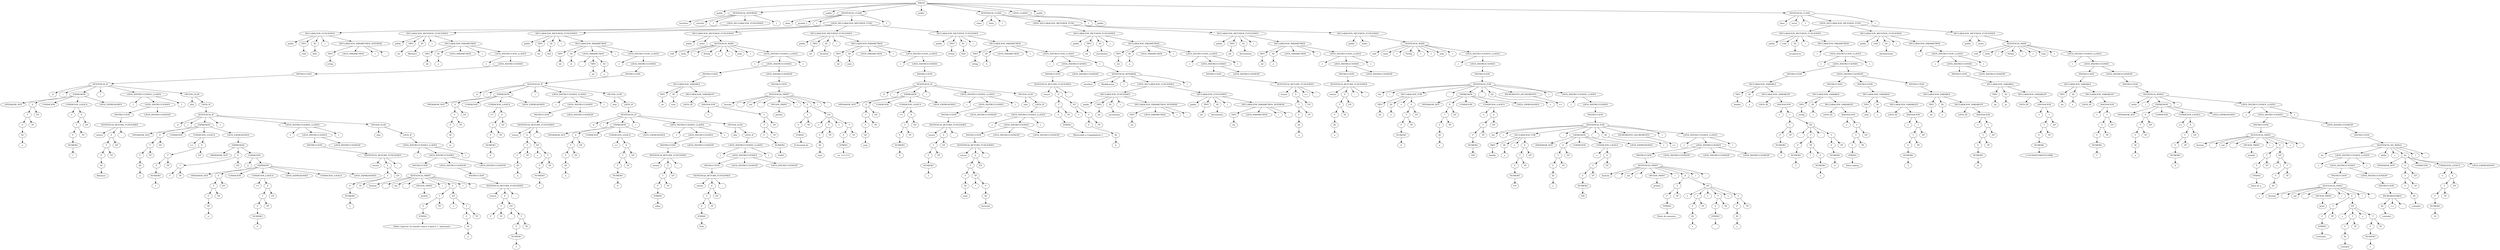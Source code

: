digraph G {
n0[label="INICIO"];
n1[label="public"];
n0 -> n1;
n2[label="SENTENCIA_INTERFAZ"];
n0->n2;
n3[label="interface"];
n2->n3;
n4[label="interfaz"];
n2->n4;
n5[label="{"];
n2->n5;
n6[label="LISTA_DECLARACION_FUNCIONES"];
n2->n6;
n7[label="DECLARACION_FUNCIONES"];
n6->n7;
n8[label="public"];
n7->n8;
n9[label="TIPO"];
n7->n9;
n10[label="void"];
n9->n10;
n11[label="ID"];
n7->n11;
n12[label="helo"];
n11->n12;
n13[label="("];
n7->n13;
n14[label="DECLARACION_PARAMETROS_INTERFAZ"];
n7->n14;
n15[label="TIPO"];
n14->n15;
n16[label="string"];
n15->n16;
n17[label="LISTA_PARAMETROS"];
n14->n17;
n18[label=")"];
n14->n18;
n19[label=";"];
n14->n19;
n20[label="}"];
n2->n20;
n21[label="public"];
n22[label="SENTENCIA_CLASE"];
n0->n21;
n0->n22;
n23[label="class"];
n22-> n23;
n24[label="prueba_1"];
n22->n24;
n25[label="{"];
n22->n25;
n26[label="LISTA_DECLARACION_METODOS_FUNC"];
n22->n26;
n27[label="DECLARACION_METODOS_FUNCIONES"];
n26->n27;
n28[label="public"];
n27->n28;
n29[label="TIPO"];
n27->n29;
n30[label="int"];
n29->n30;
n31[label="ID"];
n27->n31;
n32[label="fibonacci"];
n31->n32;
n33[label="("];
n27->n33;
n34[label="DECLARACION_PARAMETROS"];
n27->n34;
n35[label="TIPO"];
n34->n35;
n36[label="int"];
n35->n36;
n37[label="ID"];
n34->n37;
n38[label="n"];
n37->n38;
n39[label="LISTA_PARAMETROS"];
n34->n39;
n40[label=")"];
n34->n40;
n41[label="LISTA_INSTRUCCION_LLAVES"];
n34->n41;
n42[label="{"];
n41->n42;
n43[label="LISTA_INSTRUCCIONES"];
n41->n43;
n44[label="INSTRUCCION"];
n43->n44;
n45[label="SENTENCIA_IF"];
n44->n45;
n46[label="if"];
n45->n46;
n47[label="("];
n45->n47;
n48[label="EXPRESION"];
n45->n48;
n49[label="OPERADOR_NOT"];
n48->n49;
n50[label="E"];
n48->n50;
n51[label="T"];
n50->n51;
n52[label="F"];
n51->n52;
n53[label="ID"];
n52->n53;
n54[label="n"];
n53->n54;
n55[label="TP"];
n51->n55;
n56[label="EP"];
n50->n56;
n57[label="CONDICION"];
n48->n57;
n58[label="CONDICION_LOGICA"];
n48->n58;
n59[label=">"];
n58->n59;
n60[label="E"];
n58->n60;
n61[label="T"];
n60->n61;
n62[label="F"];
n61->n62;
n63[label="NUMERO"];
n62->n63;
n64[label="1"];
n63->n64;
n65[label="TP"];
n61->n65;
n66[label="EP"];
n60->n66;
n67[label="LISTA_EXPRESIONES"];
n48->n67;
n68[label=")"];
n45->n68;
n69[label="LISTA_INSTRUCCIONES_LLAVES"];
n45->n69;
n70[label="{"];
n69->n70;
n71[label="LISTA_INSTRUCCIONES"];
n69->n71;
n72[label="INSTRUCCION"];
n71->n72;
n73[label="SENTENCIA_RETURN_FUNCIONES"];
n72->n73;
n74[label="return"];
n73->n74;
n75[label="E"];
n73->n75;
n76[label="T"];
n75->n76;
n77[label="F"];
n76->n77;
n78[label="ID"];
n77->n78;
n79[label="fibonacci"];
n78->n79;
n80[label="TP"];
n76->n80;
n81[label="EP"];
n75->n81;
n82[label=";"];
n73->n82;
n83[label="LISTA_INSTRUCCIONESP"];
n71->n83;
n84[label="}"];
n69->n84;
n85[label="OPCION_ELSE"];
n45->n85;
n86[label="else"];
n85->n86;
n87[label="LISTA_IF"];
n85->n87;
n88[label="SENTENCIA_IF"];
n87->n88;
n89[label="if"];
n88->n89;
n90[label="("];
n88->n90;
n91[label="EXPRESION"];
n88->n91;
n92[label="OPERADOR_NOT"];
n91->n92;
n93[label="E"];
n91->n93;
n94[label="T"];
n93->n94;
n95[label="F"];
n94->n95;
n96[label="ID"];
n95->n96;
n97[label="n"];
n96->n97;
n98[label="TP"];
n94->n98;
n99[label="EP"];
n93->n99;
n100[label="CONDICION"];
n91->n100;
n101[label="CONDICION_LOGICA"];
n91->n101;
n102[label="=="];
n101->n102;
n103[label="E"];
n101->n103;
n104[label="T"];
n103->n104;
n105[label="F"];
n104->n105;
n106[label="NUMERO"];
n105->n106;
n107[label="1"];
n106->n107;
n108[label="TP"];
n104->n108;
n109[label="EP"];
n103->n109;
n110[label="LISTA_EXPRESIONES"];
n91->n110;
n111[label="EXPRESION"];
n110->n111;
n112[label="OPERADOR_NOT"];
n111->n112;
n113[label="E"];
n111->n113;
n114[label="T"];
n113->n114;
n115[label="F"];
n114->n115;
n116[label="TP"];
n114->n116;
n117[label="EP"];
n113->n117;
n118[label="CONDICION"];
n111->n118;
n119[label="||"];
n118->n119;
n120[label="EXPRSION"];
n118->n120;
n121[label="OPERADOR_NOT"];
n120->n121;
n122[label="E"];
n120->n122;
n123[label="T"];
n122->n123;
n124[label="F"];
n123->n124;
n125[label="ID"];
n124->n125;
n126[label="n"];
n125->n126;
n127[label="TP"];
n123->n127;
n128[label="EP"];
n122->n128;
n129[label="CONDICION"];
n120->n129;
n130[label="CONDICION_LOGICA"];
n120->n130;
n131[label="=="];
n130->n131;
n132[label="E"];
n130->n132;
n133[label="T"];
n132->n133;
n134[label="F"];
n133->n134;
n135[label="NUMERO"];
n134->n135;
n136[label="0"];
n135->n136;
n137[label="TP"];
n133->n137;
n138[label="EP"];
n132->n138;
n139[label="LISTA_EXPRESIONES"];
n120->n139;
n140[label="CONDICION_LOGICA"];
n120->n140;
n141[label="LISTA_EXPRESIONES"];
n120->n141;
n142[label=")"];
n88->n142;
n143[label="LISTA_INSTRUCCIONES_LLAVES"];
n88->n143;
n144[label="{"];
n143->n144;
n145[label="LISTA_INSTRUCCIONES"];
n143->n145;
n146[label="INSTRUCCION"];
n145->n146;
n147[label="SENTENCIA_RETURN_FUNCIONES"];
n146->n147;
n148[label="return"];
n147->n148;
n149[label="E"];
n147->n149;
n150[label="T"];
n149->n150;
n151[label="F"];
n150->n151;
n152[label="NUMERO"];
n151->n152;
n153[label="1"];
n152->n153;
n154[label="TP"];
n150->n154;
n155[label="EP"];
n149->n155;
n156[label=";"];
n147->n156;
n157[label="LISTA_INSTRUCCIONESP"];
n145->n157;
n158[label="}"];
n143->n158;
n159[label="OPCION_ELSE"];
n88->n159;
n160[label="else"];
n159->n160;
n161[label="LISTA_IF"];
n159->n161;
n162[label="LISTA_INSTRUCCIONES_LLAVES"];
n161->n162;
n163[label="{"];
n162->n163;
n164[label="LISTA_INSTRUCCIONES"];
n162->n164;
n165[label="INSTRUCCION"];
n164->n165;
n166[label="SENTENCIA_PRINT"];
n165->n166;
n167[label="System"];
n166->n167;
n168[label="."];
n166->n168;
n169[label="out"];
n166->n169;
n170[label="."];
n166->n170;
n171[label="OPCION_PRINT"];
n166->n171;
n172[label="println"];
n171->n172;
n173[label="("];
n166->n173;
n174[label="E"];
n166->n174;
n175[label="T"];
n174->n175;
n176[label="F"];
n175->n176;
n177[label="STRING"];
n176->n177;
n178[label="Debes ingresar un tamaño mayor o igual a 1, ingresaste: "];
n177->n178;
n179[label="TP"];
n175->n179;
n180[label="EP"];
n174->n180;
n181[label="+"];
n180->n181;
n182[label="T"];
n180->n182;
n183[label="F"];
n182->n183;
n184[label="ID"];
n183->n184;
n185[label="n"];
n184->n185;
n186[label="TP"];
n182->n186;
n187[label=")"];
n166->n187;
n188[label=";"];
n166->n188;
n189[label="LISTA_INSTRUCCIONESP"];
n164->n189;
n190[label="INSTRUCCION"];
n189->n190;
n191[label="SENTENCIA_RETURN_FUNCIONES"];
n190->n191;
n192[label="return"];
n191->n192;
n193[label="E"];
n191->n193;
n194[label="T"];
n193->n194;
n195[label="F"];
n194->n195;
n196[label="TP"];
n194->n196;
n197[label="EP"];
n193->n197;
n198[label="-"];
n197->n198;
n199[label="T"];
n197->n199;
n200[label="F"];
n199->n200;
n201[label="NUMERO"];
n200->n201;
n202[label="1"];
n201->n202;
n203[label="TP"];
n199->n203;
n204[label=";"];
n191->n204;
n205[label="}"];
n162->n205;
n206[label="LISTA_INSTRUCCIONESP"];
n164->n206;
n208[label="DECLARACION_METODOS_FUNCIONES"];
n26->n208;
n209[label="public"];
n208->n209;
n210[label="TIPO"];
n208->n210;
n211[label="int"];
n210->n211;
n212[label="ID"];
n208->n212;
n213[label="Ack"];
n212->n213;
n214[label="("];
n208->n214;
n215[label="DECLARACION_PARAMETROS"];
n208->n215;
n216[label="TIPO"];
n215->n216;
n217[label="int"];
n216->n217;
n218[label="ID"];
n215->n218;
n219[label="m"];
n218->n219;
n220[label="LISTA_PARAMETROS"];
n215->n220;
n221[label=","];
n220->n221;
n222[label="TIPO"];
n220->n222;
n223[label="int"];
n222->n223;
n224[label="ID"];
n220->n224;
n225[label="n"];
n224->n225;
n226[label=")"];
n215->n226;
n227[label="LISTA_INSTRUCCION_LLAVES"];
n215->n227;
n228[label="{"];
n227->n228;
n229[label="LISTA_INSTRUCCIONES"];
n227->n229;
n230[label="INSTRUCCION"];
n229->n230;
n231[label="SENTENCIA_IF"];
n230->n231;
n232[label="if"];
n231->n232;
n233[label="("];
n231->n233;
n234[label="EXPRESION"];
n231->n234;
n235[label="OPERADOR_NOT"];
n234->n235;
n236[label="E"];
n234->n236;
n237[label="T"];
n236->n237;
n238[label="F"];
n237->n238;
n239[label="ID"];
n238->n239;
n240[label="m"];
n239->n240;
n241[label="TP"];
n237->n241;
n242[label="EP"];
n236->n242;
n243[label="CONDICION"];
n234->n243;
n244[label="CONDICION_LOGICA"];
n234->n244;
n245[label="=="];
n244->n245;
n246[label="E"];
n244->n246;
n247[label="T"];
n246->n247;
n248[label="F"];
n247->n248;
n249[label="NUMERO"];
n248->n249;
n250[label="0"];
n249->n250;
n251[label="TP"];
n247->n251;
n252[label="EP"];
n246->n252;
n253[label="LISTA_EXPRESIONES"];
n234->n253;
n254[label=")"];
n231->n254;
n255[label="LISTA_INSTRUCCIONES_LLAVES"];
n231->n255;
n256[label="{"];
n255->n256;
n257[label="LISTA_INSTRUCCIONES"];
n255->n257;
n258[label="INSTRUCCION"];
n257->n258;
n259[label="SENTENCIA_RETURN_FUNCIONES"];
n258->n259;
n260[label="return"];
n259->n260;
n261[label="E"];
n259->n261;
n262[label="T"];
n261->n262;
n263[label="F"];
n262->n263;
n264[label="ID"];
n263->n264;
n265[label="n"];
n264->n265;
n266[label="TP"];
n262->n266;
n267[label="EP"];
n261->n267;
n268[label="+"];
n267->n268;
n269[label="T"];
n267->n269;
n270[label="F"];
n269->n270;
n271[label="NUMERO"];
n270->n271;
n272[label="1"];
n271->n272;
n273[label="TP"];
n269->n273;
n274[label=";"];
n259->n274;
n275[label="LISTA_INSTRUCCIONESP"];
n257->n275;
n276[label="}"];
n255->n276;
n277[label="OPCION_ELSE"];
n231->n277;
n278[label="else"];
n277->n278;
n279[label="LISTA_IF"];
n277->n279;
n280[label="SENTENCIA_IF"];
n279->n280;
n281[label="if"];
n280->n281;
n282[label="("];
n280->n282;
n283[label="EXPRESION"];
n280->n283;
n284[label="OPERADOR_NOT"];
n283->n284;
n285[label="E"];
n283->n285;
n286[label="T"];
n285->n286;
n287[label="F"];
n286->n287;
n288[label="ID"];
n287->n288;
n289[label="n"];
n288->n289;
n290[label="TP"];
n286->n290;
n291[label="EP"];
n285->n291;
n292[label="CONDICION"];
n283->n292;
n293[label="CONDICION_LOGICA"];
n283->n293;
n294[label="=="];
n293->n294;
n295[label="E"];
n293->n295;
n296[label="T"];
n295->n296;
n297[label="F"];
n296->n297;
n298[label="NUMERO"];
n297->n298;
n299[label="0"];
n298->n299;
n300[label="TP"];
n296->n300;
n301[label="EP"];
n295->n301;
n302[label="LISTA_EXPRESIONES"];
n283->n302;
n303[label=")"];
n280->n303;
n304[label="LISTA_INSTRUCCIONES_LLAVES"];
n280->n304;
n305[label="{"];
n304->n305;
n306[label="LISTA_INSTRUCCIONES"];
n304->n306;
n307[label="INSTRUCCION"];
n306->n307;
n308[label="SENTENCIA_RETURN_FUNCIONES"];
n307->n308;
n309[label="return"];
n308->n309;
n310[label="E"];
n308->n310;
n311[label="T"];
n310->n311;
n312[label="F"];
n311->n312;
n313[label="STRING"];
n312->n313;
n314[label="adios"];
n313->n314;
n315[label="TP"];
n311->n315;
n316[label="EP"];
n310->n316;
n317[label=";"];
n308->n317;
n318[label="LISTA_INSTRUCCIONESP"];
n306->n318;
n319[label="}"];
n304->n319;
n320[label="OPCION_ELSE"];
n280->n320;
n321[label="else"];
n320->n321;
n322[label="LISTA_IF"];
n320->n322;
n323[label="LISTA_INSTRUCCIONES_LLAVES"];
n322->n323;
n324[label="{"];
n323->n324;
n325[label="LISTA_INSTRUCCIONES"];
n323->n325;
n326[label="INSTRUCCION"];
n325->n326;
n327[label="SENTENCIA_RETURN_FUNCIONES"];
n326->n327;
n328[label="return"];
n327->n328;
n329[label="E"];
n327->n329;
n330[label="T"];
n329->n330;
n331[label="F"];
n330->n331;
n332[label="STRING"];
n331->n332;
n333[label="hola"];
n332->n333;
n334[label="TP"];
n330->n334;
n335[label="EP"];
n329->n335;
n336[label=";"];
n327->n336;
n337[label="LISTA_INSTRUCCIONESP"];
n325->n337;
n338[label="}"];
n323->n338;
n339[label="LISTA_INSTRUCCIONESP"];
n325->n339;
n341[label="DECLARACION_METODOS_FUNCIONES"];
n26->n341;
n342[label="public"];
n341->n342;
n343[label="static"];
n341->n343;
n344[label="SENTENCIA_MAIN"];
n341->n344;
n345[label="void"];
n344->n345;
n346[label="main"];
n344->n346;
n347[label="("];
n344->n347;
n348[label="String"];
n344->n348;
n349[label="["];
n344->n349;
n350[label="]"];
n344->n350;
n351[label="args"];
n344->n351;
n352[label=")"];
n344->n352;
n353[label="LISTA_INSTRUCCIONES_LLAVES"];
n344->n353;
n354[label="{"];
n353->n354;
n355[label="LISTA_INSTRUCCIONES"];
n353->n355;
n356[label="INSTRUCCION"];
n355->n356;
n357[label="DECLARACION_VARIABLE"];
n356->n357;
n358[label="TIPO"];
n357->n358;
n359[label="int"];
n358->n359;
n360[label="ID"];
n357->n360;
n361[label="num"];
n360->n361;
n362[label="DECLARACION_VARIABLEP"];
n357->n362;
n363[label="LISTA_ID"];
n362->n363;
n364[label="ASIGNACION"];
n362->n364;
n365[label="="];
n364->n365;
n366[label="="];
n364->n366;
n367[label="T"];
n366->n367;
n368[label="F"];
n367->n368;
n369[label="NUMERO"];
n368->n369;
n370[label="32465"];
n369->n370;
n371[label="TP"];
n367->n371;
n372[label="EP"];
n366->n372;
n373[label="LISTA_INSTRUCCIONESP"];
n355->n373;
n374[label="INSTRUCCION"];
n373->n374;
n375[label="SENTENCIA_PRINT"];
n374->n375;
n376[label="System"];
n375->n376;
n377[label="."];
n375->n377;
n378[label="out"];
n375->n378;
n379[label="."];
n375->n379;
n380[label="OPCION_PRINT"];
n375->n380;
n381[label="println"];
n380->n381;
n382[label="("];
n375->n382;
n383[label="E"];
n375->n383;
n384[label="T"];
n383->n384;
n385[label="F"];
n384->n385;
n386[label="STRING"];
n385->n386;
n387[label="El factorial de "];
n386->n387;
n388[label="TP"];
n384->n388;
n389[label="EP"];
n383->n389;
n390[label="+"];
n389->n390;
n391[label="T"];
n389->n391;
n392[label="F"];
n391->n392;
n393[label="ID"];
n392->n393;
n394[label="num"];
n393->n394;
n395[label="TP"];
n391->n395;
n396[label="+"];
n389->n396;
n397[label="T"];
n389->n397;
n398[label="F"];
n397->n398;
n399[label="STRING"];
n398->n399;
n400[label=" es: 1111111"];
n399->n400;
n401[label="TP"];
n397->n401;
n402[label=")"];
n375->n402;
n403[label=";"];
n375->n403;
n404[label="}"];
n353->n404;
n405[label="DECLARACION_METODOS_FUNCIONES"];
n26->n405;
n406[label="public"];
n405->n406;
n407[label="TIPO"];
n405->n407;
n408[label="int"];
n407->n408;
n409[label="ID"];
n405->n409;
n410[label="factorial"];
n409->n410;
n411[label="("];
n405->n411;
n412[label="DECLARACION_PARAMETROS"];
n405->n412;
n413[label="TIPO"];
n412->n413;
n414[label="int"];
n413->n414;
n415[label="ID"];
n412->n415;
n416[label="num"];
n415->n416;
n417[label="LISTA_PARAMETROS"];
n412->n417;
n418[label=")"];
n412->n418;
n419[label="LISTA_INSTRUCCION_LLAVES"];
n412->n419;
n420[label="{"];
n419->n420;
n421[label="LISTA_INSTRUCCIONES"];
n419->n421;
n422[label="INSTRUCCION"];
n421->n422;
n423[label="SENTENCIA_IF"];
n422->n423;
n424[label="if"];
n423->n424;
n425[label="("];
n423->n425;
n426[label="EXPRESION"];
n423->n426;
n427[label="OPERADOR_NOT"];
n426->n427;
n428[label="E"];
n426->n428;
n429[label="T"];
n428->n429;
n430[label="F"];
n429->n430;
n431[label="ID"];
n430->n431;
n432[label="num"];
n431->n432;
n433[label="TP"];
n429->n433;
n434[label="EP"];
n428->n434;
n435[label="CONDICION"];
n426->n435;
n436[label="CONDICION_LOGICA"];
n426->n436;
n437[label="=="];
n436->n437;
n438[label="E"];
n436->n438;
n439[label="T"];
n438->n439;
n440[label="F"];
n439->n440;
n441[label="NUMERO"];
n440->n441;
n442[label="0"];
n441->n442;
n443[label="TP"];
n439->n443;
n444[label="EP"];
n438->n444;
n445[label="LISTA_EXPRESIONES"];
n426->n445;
n446[label=")"];
n423->n446;
n447[label="LISTA_INSTRUCCIONES_LLAVES"];
n423->n447;
n448[label="{"];
n447->n448;
n449[label="LISTA_INSTRUCCIONES"];
n447->n449;
n450[label="INSTRUCCION"];
n449->n450;
n451[label="SENTENCIA_RETURN_FUNCIONES"];
n450->n451;
n452[label="return"];
n451->n452;
n453[label="E"];
n451->n453;
n454[label="T"];
n453->n454;
n455[label="F"];
n454->n455;
n456[label="NUMERO"];
n455->n456;
n457[label="1"];
n456->n457;
n458[label="TP"];
n454->n458;
n459[label="EP"];
n453->n459;
n460[label=";"];
n451->n460;
n461[label="LISTA_INSTRUCCIONESP"];
n449->n461;
n462[label="}"];
n447->n462;
n463[label="OPCION_ELSE"];
n423->n463;
n464[label="else"];
n463->n464;
n465[label="LISTA_IF"];
n463->n465;
n466[label="LISTA_INSTRUCCIONES_LLAVES"];
n465->n466;
n467[label="{"];
n466->n467;
n468[label="LISTA_INSTRUCCIONES"];
n466->n468;
n469[label="INSTRUCCION"];
n468->n469;
n470[label="SENTENCIA_RETURN_FUNCIONES"];
n469->n470;
n471[label="return"];
n470->n471;
n472[label="E"];
n470->n472;
n473[label="T"];
n472->n473;
n474[label="F"];
n473->n474;
n475[label="ID"];
n474->n475;
n476[label="num"];
n475->n476;
n477[label="TP"];
n473->n477;
n478[label="*"];
n477->n478;
n479[label="F"];
n477->n479;
n480[label="ID"];
n479->n480;
n481[label="factorial"];
n480->n481;
n482[label="EP"];
n472->n482;
n483[label=";"];
n470->n483;
n484[label="LISTA_INSTRUCCIONESP"];
n468->n484;
n485[label="}"];
n466->n485;
n486[label="LISTA_INSTRUCCIONESP"];
n468->n486;
n488[label="DECLARACION_METODOS_FUNCIONES"];
n26->n488;
n489[label="public"];
n488->n489;
n490[label="TIPO"];
n488->n490;
n491[label="string"];
n490->n491;
n492[label="ID"];
n488->n492;
n493[label="helo"];
n492->n493;
n494[label="("];
n488->n494;
n495[label="DECLARACION_PARAMETROS"];
n488->n495;
n496[label="TIPO"];
n495->n496;
n497[label="string"];
n496->n497;
n498[label="ID"];
n495->n498;
n499[label="h"];
n498->n499;
n500[label="LISTA_PARAMETROS"];
n495->n500;
n501[label=")"];
n495->n501;
n502[label="LISTA_INSTRUCCION_LLAVES"];
n495->n502;
n503[label="{"];
n502->n503;
n504[label="LISTA_INSTRUCCIONES"];
n502->n504;
n505[label="INSTRUCCION"];
n504->n505;
n506[label="SENTENCIA_RETURN_FUNCIONES"];
n505->n506;
n507[label="return"];
n506->n507;
n508[label="E"];
n506->n508;
n509[label="T"];
n508->n509;
n510[label="F"];
n509->n510;
n511[label="STRING"];
n510->n511;
n512[label="Bienvenido a Compiladores 1 "];
n511->n512;
n513[label="TP"];
n509->n513;
n514[label="EP"];
n508->n514;
n515[label="+"];
n514->n515;
n516[label="T"];
n514->n516;
n517[label="F"];
n516->n517;
n518[label="ID"];
n517->n518;
n519[label="h"];
n518->n519;
n520[label="TP"];
n516->n520;
n521[label=";"];
n506->n521;
n522[label="LISTA_INSTRUCCIONESP"];
n504->n522;
n523[label="}"];
n502->n523;
n524[label="}"];
n22->n524;
n525[label="SENTENCIA_INTERFAZ"];
n523->n525;
n526[label="interface"];
n525->n526;
n527[label="Modificacion"];
n525->n527;
n528[label="{"];
n525->n528;
n529[label="LISTA_DECLARACION_FUNCIONES"];
n525->n529;
n530[label="DECLARACION_FUNCIONES"];
n529->n530;
n531[label="public"];
n530->n531;
n532[label="TIPO"];
n530->n532;
n533[label="int"];
n532->n533;
n534[label="ID"];
n530->n534;
n535[label="incremento"];
n534->n535;
n536[label="("];
n530->n536;
n537[label="DECLARACION_PARAMETROS_INTERFAZ"];
n530->n537;
n538[label="TIPO"];
n537->n538;
n539[label="int"];
n538->n539;
n540[label="LISTA_PARAMETROS"];
n537->n540;
n541[label=")"];
n537->n541;
n542[label=";"];
n537->n542;
n543[label="DECLARACION_FUNCIONES"];
n529->n543;
n544[label="public"];
n543->n544;
n545[label="TIPO"];
n543->n545;
n546[label="int"];
n545->n546;
n547[label="ID"];
n543->n547;
n548[label="decremento"];
n547->n548;
n549[label="("];
n543->n549;
n550[label="DECLARACION_PARAMETROS_INTERFAZ"];
n543->n550;
n551[label="TIPO"];
n550->n551;
n552[label="int"];
n551->n552;
n553[label="LISTA_PARAMETROS"];
n550->n553;
n554[label=")"];
n550->n554;
n555[label=";"];
n550->n555;
n556[label="}"];
n525->n556;
n557[label="public"];
n558[label="SENTENCIA_CLASE"];
n0->n557;
n0->n558;
n559[label="class"];
n558-> n559;
n560[label="clase"];
n558->n560;
n561[label="{"];
n558->n561;
n562[label="LISTA_DECLARACION_METODOS_FUNC"];
n558->n562;
n563[label="DECLARACION_METODOS_FUNCIONES"];
n562->n563;
n564[label="public"];
n563->n564;
n565[label="TIPO"];
n563->n565;
n566[label="int"];
n565->n566;
n567[label="ID"];
n563->n567;
n568[label="incremento"];
n567->n568;
n569[label="("];
n563->n569;
n570[label="DECLARACION_PARAMETROS"];
n563->n570;
n571[label="TIPO"];
n570->n571;
n572[label="int"];
n571->n572;
n573[label="ID"];
n570->n573;
n574[label="a"];
n573->n574;
n575[label="LISTA_PARAMETROS"];
n570->n575;
n576[label=")"];
n570->n576;
n577[label="LISTA_INSTRUCCION_LLAVES"];
n570->n577;
n578[label="{"];
n577->n578;
n579[label="LISTA_INSTRUCCIONES"];
n577->n579;
n580[label="INSTRUCCION"];
n579->n580;
n581[label="SENTENCIA_RETURN_FUNCIONES"];
n580->n581;
n582[label="return"];
n581->n582;
n583[label="E"];
n581->n583;
n584[label="T"];
n583->n584;
n585[label="F"];
n584->n585;
n586[label="ID"];
n585->n586;
n587[label="a"];
n586->n587;
n588[label="TP"];
n584->n588;
n589[label="EP"];
n583->n589;
n590[label="++"];
n581->n590;
n591[label=";"];
n581->n591;
n592[label="LISTA_INSTRUCCIONESP"];
n579->n592;
n593[label="}"];
n577->n593;
n594[label="DECLARACION_METODOS_FUNCIONES"];
n562->n594;
n595[label="public"];
n594->n595;
n596[label="TIPO"];
n594->n596;
n597[label="int"];
n596->n597;
n598[label="ID"];
n594->n598;
n599[label="decremento"];
n598->n599;
n600[label="("];
n594->n600;
n601[label="DECLARACION_PARAMETROS"];
n594->n601;
n602[label="TIPO"];
n601->n602;
n603[label="int"];
n602->n603;
n604[label="ID"];
n601->n604;
n605[label="a"];
n604->n605;
n606[label="LISTA_PARAMETROS"];
n601->n606;
n607[label=")"];
n601->n607;
n608[label="LISTA_INSTRUCCION_LLAVES"];
n601->n608;
n609[label="{"];
n608->n609;
n610[label="LISTA_INSTRUCCIONES"];
n608->n610;
n611[label="INSTRUCCION"];
n610->n611;
n612[label="SENTENCIA_RETURN_FUNCIONES"];
n611->n612;
n613[label="return"];
n612->n613;
n614[label="E"];
n612->n614;
n615[label="T"];
n614->n615;
n616[label="F"];
n615->n616;
n617[label="ID"];
n616->n617;
n618[label="a"];
n617->n618;
n619[label="TP"];
n615->n619;
n620[label="EP"];
n614->n620;
n621[label="--"];
n612->n621;
n622[label=";"];
n612->n622;
n623[label="LISTA_INSTRUCCIONESP"];
n610->n623;
n624[label="}"];
n608->n624;
n625[label="DECLARACION_METODOS_FUNCIONES"];
n562->n625;
n626[label="public"];
n625->n626;
n627[label="static"];
n625->n627;
n628[label="SENTENCIA_MAIN"];
n625->n628;
n629[label="void"];
n628->n629;
n630[label="main"];
n628->n630;
n631[label="("];
n628->n631;
n632[label="String"];
n628->n632;
n633[label="["];
n628->n633;
n634[label="]"];
n628->n634;
n635[label="args"];
n628->n635;
n636[label=")"];
n628->n636;
n637[label="LISTA_INSTRUCCIONES_LLAVES"];
n628->n637;
n638[label="{"];
n637->n638;
n639[label="LISTA_INSTRUCCIONES"];
n637->n639;
n640[label="INSTRUCCION"];
n639->n640;
n641[label="SENTENCIA_FOR"];
n640->n641;
n642[label="for"];
n641->n642;
n643[label="("];
n641->n643;
n644[label="DECLARACION_FOR"];
n641->n644;
n645[label="TIPO"];
n644->n645;
n646[label="int"];
n645->n646;
n647[label="ID"];
n644->n647;
n648[label="x"];
n647->n648;
n649[label="="];
n644->n649;
n650[label="E"];
n644->n650;
n651[label="T"];
n650->n651;
n652[label="F"];
n651->n652;
n653[label="NUMERO"];
n652->n653;
n654[label="0"];
n653->n654;
n655[label="TP"];
n651->n655;
n656[label="EP"];
n650->n656;
n657[label=";"];
n641->n657;
n658[label="EXPRESION"];
n641->n658;
n659[label="OPERADOR_NOT"];
n658->n659;
n660[label="E"];
n658->n660;
n661[label="T"];
n660->n661;
n662[label="F"];
n661->n662;
n663[label="ID"];
n662->n663;
n664[label="x"];
n663->n664;
n665[label="TP"];
n661->n665;
n666[label="EP"];
n660->n666;
n667[label="CONDICION"];
n658->n667;
n668[label="CONDICION_LOGICA"];
n658->n668;
n669[label="<"];
n668->n669;
n670[label="E"];
n668->n670;
n671[label="T"];
n670->n671;
n672[label="F"];
n671->n672;
n673[label="NUMERO"];
n672->n673;
n674[label="100"];
n673->n674;
n675[label="TP"];
n671->n675;
n676[label="EP"];
n670->n676;
n677[label="LISTA_EXPRESIONES"];
n658->n677;
n678[label=";"];
n641->n678;
n679[label="ID"];
n641->n679;
n680[label="x"];
n679->n680;
n681[label="INCREMENTO_DECREMENTO"];
n641->n681;
n682[label="++"];
n681->n682;
n683[label=")"];
n641->n683;
n684[label="LISTA_INSTRUCCIONES_LLAVES"];
n641->n684;
n685[label="{"];
n684->n685;
n686[label="LISTA_INSTRUCCIONES"];
n684->n686;
n687[label="INSTRUCCION"];
n686->n687;
n688[label="SENTENCIA_FOR"];
n687->n688;
n689[label="for"];
n688->n689;
n690[label="("];
n688->n690;
n691[label="DECLARACION_FOR"];
n688->n691;
n692[label="TIPO"];
n691->n692;
n693[label="double"];
n692->n693;
n694[label="ID"];
n691->n694;
n695[label="y"];
n694->n695;
n696[label="="];
n691->n696;
n697[label="E"];
n691->n697;
n698[label="T"];
n697->n698;
n699[label="F"];
n698->n699;
n700[label="NUMERO"];
n699->n700;
n701[label="0.0"];
n700->n701;
n702[label="TP"];
n698->n702;
n703[label="EP"];
n697->n703;
n704[label=";"];
n688->n704;
n705[label="EXPRESION"];
n688->n705;
n706[label="OPERADOR_NOT"];
n705->n706;
n707[label="E"];
n705->n707;
n708[label="T"];
n707->n708;
n709[label="F"];
n708->n709;
n710[label="ID"];
n709->n710;
n711[label="y"];
n710->n711;
n712[label="TP"];
n708->n712;
n713[label="EP"];
n707->n713;
n714[label="CONDICION"];
n705->n714;
n715[label="CONDICION_LOGICA"];
n705->n715;
n716[label="<"];
n715->n716;
n717[label="E"];
n715->n717;
n718[label="T"];
n717->n718;
n719[label="F"];
n718->n719;
n720[label="NUMERO"];
n719->n720;
n721[label="100"];
n720->n721;
n722[label="TP"];
n718->n722;
n723[label="EP"];
n717->n723;
n724[label="LISTA_EXPRESIONES"];
n705->n724;
n725[label=";"];
n688->n725;
n726[label="ID"];
n688->n726;
n727[label="y"];
n726->n727;
n728[label="INCREMENTO_DECREMENTO"];
n688->n728;
n729[label="++"];
n728->n729;
n730[label=")"];
n688->n730;
n731[label="LISTA_INSTRUCCIONES_LLAVES"];
n688->n731;
n732[label="{"];
n731->n732;
n733[label="LISTA_INSTRUCCIONES"];
n731->n733;
n734[label="INSTRUCCION"];
n733->n734;
n735[label="SENTENCIA_PRINT"];
n734->n735;
n736[label="System"];
n735->n736;
n737[label="."];
n735->n737;
n738[label="out"];
n735->n738;
n739[label="."];
n735->n739;
n740[label="OPCION_PRINT"];
n735->n740;
n741[label="println"];
n740->n741;
n742[label="("];
n735->n742;
n743[label="E"];
n735->n743;
n744[label="T"];
n743->n744;
n745[label="F"];
n744->n745;
n746[label="STRING"];
n745->n746;
n747[label="Pares de numeros: "];
n746->n747;
n748[label="TP"];
n744->n748;
n749[label="EP"];
n743->n749;
n750[label="+"];
n749->n750;
n751[label="T"];
n749->n751;
n752[label="F"];
n751->n752;
n753[label="ID"];
n752->n753;
n754[label="x"];
n753->n754;
n755[label="TP"];
n751->n755;
n756[label="+"];
n749->n756;
n757[label="T"];
n749->n757;
n758[label="F"];
n757->n758;
n759[label="STRING"];
n758->n759;
n760[label=" ,"];
n759->n760;
n761[label="TP"];
n757->n761;
n762[label="+"];
n749->n762;
n763[label="T"];
n749->n763;
n764[label="F"];
n763->n764;
n765[label="ID"];
n764->n765;
n766[label="y"];
n765->n766;
n767[label="TP"];
n763->n767;
n768[label=")"];
n735->n768;
n769[label=";"];
n735->n769;
n770[label="LISTA_INSTRUCCIONESP"];
n733->n770;
n771[label="}"];
n731->n771;
n772[label="LISTA_INSTRUCCIONESP"];
n733->n772;
n774[label="LISTA_INSTRUCCIONESP"];
n733->n774;
n776[label="}"];
n558->n776;
n777[label="LISTA_CLASES"];
n0->n777;
n778[label="public"];
n777->n778;
n779[label="public"];
n780[label="SENTENCIA_CLASE"];
n0->n779;
n0->n780;
n781[label="class"];
n780-> n781;
n782[label="error"];
n780->n782;
n783[label="{"];
n780->n783;
n784[label="LISTA_DECLARACION_METODOS_FUNC"];
n780->n784;
n785[label="DECLARACION_METODOS_FUNCIONES"];
n784->n785;
n786[label="public"];
n785->n786;
n787[label="void"];
n785->n787;
n788[label="ID"];
n785->n788;
n789[label="recuperarse"];
n788->n789;
n790[label="("];
n785->n790;
n791[label="DECLARACION_PARAMETROS"];
n785->n791;
n792[label=")"];
n791->n792;
n793[label="LISTA_INSTRUCCION_LLAVES"];
n791->n793;
n794[label="{"];
n793->n794;
n795[label="LISTA_INSTRUCCIONES"];
n793->n795;
n796[label="INSTRUCCION"];
n795->n796;
n797[label="DECLARACION_VARIABLE"];
n796->n797;
n798[label="TIPO"];
n797->n798;
n799[label="double"];
n798->n799;
n800[label="ID"];
n797->n800;
n801[label="x"];
n800->n801;
n802[label="DECLARACION_VARIABLEP"];
n797->n802;
n803[label="LISTA_ID"];
n802->n803;
n804[label="ASIGNACION"];
n802->n804;
n805[label="="];
n804->n805;
n806[label="="];
n804->n806;
n807[label="T"];
n806->n807;
n808[label="F"];
n807->n808;
n809[label="NUMERO"];
n808->n809;
n810[label="5"];
n809->n810;
n811[label="TP"];
n807->n811;
n812[label="EP"];
n806->n812;
n813[label="-"];
n812->n813;
n814[label="T"];
n812->n814;
n815[label="F"];
n814->n815;
n816[label="NUMERO"];
n815->n816;
n817[label="3"];
n816->n817;
n818[label="TP"];
n814->n818;
n819[label="*"];
n818->n819;
n820[label="F"];
n818->n820;
n821[label="NUMERO"];
n820->n821;
n822[label="2"];
n821->n822;
n823[label="-"];
n812->n823;
n824[label="T"];
n812->n824;
n825[label="F"];
n824->n825;
n826[label="NUMERO"];
n825->n826;
n827[label="4"];
n826->n827;
n828[label="TP"];
n824->n828;
n829[label="LISTA_INSTRUCCIONESP"];
n795->n829;
n830[label="INSTRUCCION"];
n829->n830;
n831[label="DECLARACION_VARIABLE"];
n830->n831;
n832[label="TIPO"];
n831->n832;
n833[label="string"];
n832->n833;
n834[label="ID"];
n831->n834;
n835[label="s"];
n834->n835;
n836[label="DECLARACION_VARIABLEP"];
n831->n836;
n837[label="LISTA_ID"];
n836->n837;
n838[label="ASIGNACION"];
n836->n838;
n839[label="="];
n838->n839;
n840[label="="];
n838->n840;
n841[label="T"];
n840->n841;
n842[label="F"];
n841->n842;
n843[label="STRING"];
n842->n843;
n844[label="Texto cadena"];
n843->n844;
n845[label="TP"];
n841->n845;
n846[label="EP"];
n840->n846;
n847[label="INSTRUCCION"];
n829->n847;
n848[label="DECLARACION_VARIABLE"];
n847->n848;
n849[label="TIPO"];
n848->n849;
n850[label="char"];
n849->n850;
n851[label="ID"];
n848->n851;
n852[label="y"];
n851->n852;
n853[label="DECLARACION_VARIABLEP"];
n848->n853;
n854[label="LISTA_ID"];
n853->n854;
n855[label="ASIGNACION"];
n853->n855;
n856[label="="];
n855->n856;
n857[label="="];
n855->n857;
n858[label="T"];
n857->n858;
n859[label="F"];
n858->n859;
n860[label="NUMERO"];
n859->n860;
n861[label="3"];
n860->n861;
n862[label="TP"];
n858->n862;
n863[label="EP"];
n857->n863;
n864[label="INSTRUCCION"];
n829->n864;
n865[label="DECLARACION_VARIABLE"];
n864->n865;
n866[label="TIPO"];
n865->n866;
n867[label="int"];
n866->n867;
n868[label="ID"];
n865->n868;
n869[label="x"];
n868->n869;
n870[label="DECLARACION_VARIABLEP"];
n865->n870;
n871[label="LISTA_ID"];
n870->n871;
n872[label="ASIGNACION"];
n870->n872;
n873[label="="];
n872->n873;
n874[label="="];
n872->n874;
n875[label="T"];
n874->n875;
n876[label="F"];
n875->n876;
n877[label="NUMERO"];
n876->n877;
n878[label="8"];
n877->n878;
n879[label="TP"];
n875->n879;
n880[label="EP"];
n874->n880;
n881[label="}"];
n793->n881;
n882[label="DECLARACION_METODOS_FUNCIONES"];
n784->n882;
n883[label="public"];
n882->n883;
n884[label="void"];
n882->n884;
n885[label="ID"];
n882->n885;
n886[label="declaraciones"];
n885->n886;
n887[label="("];
n882->n887;
n888[label="DECLARACION_PARAMETROS"];
n882->n888;
n889[label=")"];
n888->n889;
n890[label="LISTA_INSTRUCCION_LLAVES"];
n888->n890;
n891[label="{"];
n890->n891;
n892[label="LISTA_INSTRUCCIONES"];
n890->n892;
n893[label="INSTRUCCION"];
n892->n893;
n894[label="DECLARACION_VARIABLE"];
n893->n894;
n895[label="TIPO"];
n894->n895;
n896[label="int"];
n895->n896;
n897[label="ID"];
n894->n897;
n898[label="pi"];
n897->n898;
n899[label="DECLARACION_VARIABLEP"];
n894->n899;
n900[label="LISTA_ID"];
n899->n900;
n901[label="ASIGNACION"];
n899->n901;
n902[label="="];
n901->n902;
n903[label="="];
n901->n903;
n904[label="T"];
n903->n904;
n905[label="F"];
n904->n905;
n906[label="NUMERO"];
n905->n906;
n907[label="3.14159265358979323846"];
n906->n907;
n908[label="TP"];
n904->n908;
n909[label="EP"];
n903->n909;
n910[label="LISTA_INSTRUCCIONESP"];
n892->n910;
n911[label="}"];
n890->n911;
n912[label="DECLARACION_METODOS_FUNCIONES"];
n784->n912;
n913[label="public"];
n912->n913;
n914[label="static"];
n912->n914;
n915[label="SENTENCIA_MAIN"];
n912->n915;
n916[label="void"];
n915->n916;
n917[label="main"];
n915->n917;
n918[label="("];
n915->n918;
n919[label="String"];
n915->n919;
n920[label="["];
n915->n920;
n921[label="]"];
n915->n921;
n922[label="args"];
n915->n922;
n923[label=")"];
n915->n923;
n924[label="LISTA_INSTRUCCIONES_LLAVES"];
n915->n924;
n925[label="{"];
n924->n925;
n926[label="LISTA_INSTRUCCIONES"];
n924->n926;
n927[label="INSTRUCCION"];
n926->n927;
n928[label="DECLARACION_VARIABLE"];
n927->n928;
n929[label="TIPO"];
n928->n929;
n930[label="int"];
n929->n930;
n931[label="ID"];
n928->n931;
n932[label="x"];
n931->n932;
n933[label="DECLARACION_VARIABLEP"];
n928->n933;
n934[label="LISTA_ID"];
n933->n934;
n935[label="ASIGNACION"];
n933->n935;
n936[label="="];
n935->n936;
n937[label="="];
n935->n937;
n938[label="T"];
n937->n938;
n939[label="F"];
n938->n939;
n940[label="NUMERO"];
n939->n940;
n941[label="1"];
n940->n941;
n942[label="TP"];
n938->n942;
n943[label="EP"];
n937->n943;
n944[label="LISTA_INSTRUCCIONESP"];
n926->n944;
n945[label="INSTRUCCION"];
n944->n945;
n946[label="SENTENCIA_WHILE"];
n945->n946;
n947[label="while"];
n946->n947;
n948[label="("];
n946->n948;
n949[label="EXPRESION"];
n946->n949;
n950[label="OPERADOR_NOT"];
n949->n950;
n951[label="E"];
n949->n951;
n952[label="T"];
n951->n952;
n953[label="F"];
n952->n953;
n954[label="ID"];
n953->n954;
n955[label="x"];
n954->n955;
n956[label="TP"];
n952->n956;
n957[label="EP"];
n951->n957;
n958[label="CONDICION"];
n949->n958;
n959[label="CONDICION_LOGICA"];
n949->n959;
n960[label="<="];
n959->n960;
n961[label="E"];
n959->n961;
n962[label="T"];
n961->n962;
n963[label="F"];
n962->n963;
n964[label="NUMERO"];
n963->n964;
n965[label="4"];
n964->n965;
n966[label="TP"];
n962->n966;
n967[label="EP"];
n961->n967;
n968[label="LISTA_EXPRESIONES"];
n949->n968;
n969[label=")"];
n946->n969;
n970[label="LISTA_INSTRUCCIONES_LLAVES"];
n946->n970;
n971[label="{"];
n970->n971;
n972[label="LISTA_INSTRUCCIONES"];
n970->n972;
n973[label="INSTRUCCION"];
n972->n973;
n974[label="SENTENCIA_PRINT"];
n973->n974;
n975[label="System"];
n974->n975;
n976[label="."];
n974->n976;
n977[label="out"];
n974->n977;
n978[label="."];
n974->n978;
n979[label="OPCION_PRINT"];
n974->n979;
n980[label="println"];
n979->n980;
n981[label="("];
n974->n981;
n982[label="E"];
n974->n982;
n983[label="T"];
n982->n983;
n984[label="F"];
n983->n984;
n985[label="STRING"];
n984->n985;
n986[label="Valor de x: "];
n985->n986;
n987[label="TP"];
n983->n987;
n988[label="EP"];
n982->n988;
n989[label="+"];
n988->n989;
n990[label="T"];
n988->n990;
n991[label="F"];
n990->n991;
n992[label="ID"];
n991->n992;
n993[label="x"];
n992->n993;
n994[label="TP"];
n990->n994;
n995[label=")"];
n974->n995;
n996[label=";"];
n974->n996;
n997[label="LISTA_INSTRUCCIONESP"];
n972->n997;
n998[label="}"];
n970->n998;
n999[label="INSTRUCCION"];
n997->n999;
n1000[label="SENTENCIA_DO_WHILE"];
n999->n1000;
n1001[label="do"];
n1000->n1001;
n1002[label="LISTA_INSTRUCCIONES_LLAVES"];
n1000->n1002;
n1003[label="{"];
n1002->n1003;
n1004[label="LISTA_INSTRUCCIONES"];
n1002->n1004;
n1005[label="INSTRUCCION"];
n1004->n1005;
n1006[label="SENTENCIA_PRINT"];
n1005->n1006;
n1007[label="System"];
n1006->n1007;
n1008[label="."];
n1006->n1008;
n1009[label="out"];
n1006->n1009;
n1010[label="."];
n1006->n1010;
n1011[label="OPCION_PRINT"];
n1006->n1011;
n1012[label="print"];
n1011->n1012;
n1013[label="("];
n1006->n1013;
n1014[label="E"];
n1006->n1014;
n1015[label="T"];
n1014->n1015;
n1016[label="F"];
n1015->n1016;
n1017[label="STRING"];
n1016->n1017;
n1018[label="Contando... "];
n1017->n1018;
n1019[label="TP"];
n1015->n1019;
n1020[label="EP"];
n1014->n1020;
n1021[label="+"];
n1020->n1021;
n1022[label="T"];
n1020->n1022;
n1023[label="F"];
n1022->n1023;
n1024[label="ID"];
n1023->n1024;
n1025[label="contador"];
n1024->n1025;
n1026[label="TP"];
n1022->n1026;
n1027[label="+"];
n1020->n1027;
n1028[label="T"];
n1020->n1028;
n1029[label="F"];
n1028->n1029;
n1030[label="NUMERO"];
n1029->n1030;
n1031[label="1"];
n1030->n1031;
n1032[label="TP"];
n1028->n1032;
n1033[label=")"];
n1006->n1033;
n1034[label=";"];
n1006->n1034;
n1035[label="LISTA_INSTRUCCIONESP"];
n1004->n1035;
n1036[label="INSTRUCCION"];
n1035->n1036;
n1037[label="INCREMENTABLE"];
n1036->n1037;
n1038[label="ID"];
n1037->n1038;
n1039[label="contador"];
n1038->n1039;
n1040[label="++"];
n1037->n1040;
n1041[label=";"];
n1037->n1041;
n1042[label="}"];
n1002->n1042;
n1043[label="while"];
n1000->n1043;
n1044[label="("];
n1000->n1044;
n1045[label="do"];
n1000->n1045;
n1046[label="OPERADOR_NOT"];
n1045->n1046;
n1047[label="E"];
n1045->n1047;
n1048[label="T"];
n1047->n1048;
n1049[label="F"];
n1048->n1049;
n1050[label="ID"];
n1049->n1050;
n1051[label="contador"];
n1050->n1051;
n1052[label="TP"];
n1048->n1052;
n1053[label="EP"];
n1047->n1053;
n1054[label="CONDICION"];
n1045->n1054;
n1055[label="CONDICION_LOGICA"];
n1045->n1055;
n1056[label="<"];
n1055->n1056;
n1057[label="E"];
n1055->n1057;
n1058[label="T"];
n1057->n1058;
n1059[label="F"];
n1058->n1059;
n1060[label="NUMERO"];
n1059->n1060;
n1061[label="10"];
n1060->n1061;
n1062[label="TP"];
n1058->n1062;
n1063[label="EP"];
n1057->n1063;
n1064[label="LISTA_EXPRESIONES"];
n1045->n1064;
n1065[label=")"];
n1000->n1065;
n1066[label=";"];
n1000->n1066;
n1068[label="}"];
n780->n1068;
}